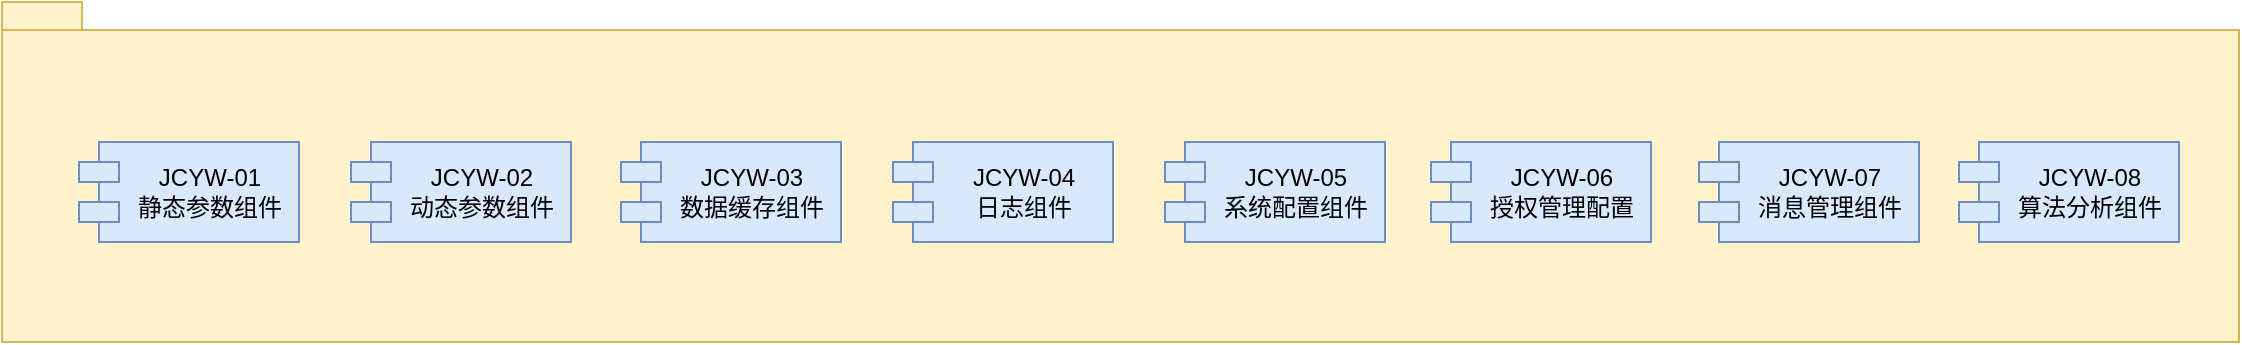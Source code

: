 <mxfile version="24.4.2" type="github">
  <diagram id="-nUlbiPWIa_YUagmwYu6" name="第 1 页">
    <mxGraphModel dx="2074" dy="1098" grid="1" gridSize="10" guides="1" tooltips="1" connect="1" arrows="1" fold="1" page="1" pageScale="1" pageWidth="1200" pageHeight="1920" math="0" shadow="0">
      <root>
        <mxCell id="0" />
        <mxCell id="1" parent="0" />
        <mxCell id="xfbAxuXr3Si1YzYXhxK_-104" value="" style="shape=folder;fontStyle=1;spacingTop=10;tabWidth=40;tabHeight=14;tabPosition=left;html=1;fontSize=18;verticalAlign=top;fillColor=#fff2cc;strokeColor=#d6b656;" parent="1" vertex="1">
          <mxGeometry x="40" y="770" width="1118.5" height="170" as="geometry" />
        </mxCell>
        <mxCell id="xfbAxuXr3Si1YzYXhxK_-76" value="JCYW-01&#xa;静态参数组件" style="shape=module;align=center;spacingLeft=20;align=center;verticalAlign=middle;whiteSpace=wrap;labelPosition=center;verticalLabelPosition=middle;fillColor=#dae8fc;strokeColor=#6c8ebf;" parent="1" vertex="1">
          <mxGeometry x="78.5" y="840" width="110" height="50" as="geometry" />
        </mxCell>
        <mxCell id="xfbAxuXr3Si1YzYXhxK_-77" value="JCYW-02&#xa;动态参数组件" style="shape=module;align=center;spacingLeft=20;align=center;verticalAlign=middle;whiteSpace=wrap;labelPosition=center;verticalLabelPosition=middle;fillColor=#dae8fc;strokeColor=#6c8ebf;" parent="1" vertex="1">
          <mxGeometry x="214.5" y="840" width="110" height="50" as="geometry" />
        </mxCell>
        <mxCell id="xfbAxuXr3Si1YzYXhxK_-78" value="JCYW-03&#xa;数据缓存组件" style="shape=module;align=center;spacingLeft=20;align=center;verticalAlign=middle;whiteSpace=wrap;labelPosition=center;verticalLabelPosition=middle;fillColor=#dae8fc;strokeColor=#6c8ebf;" parent="1" vertex="1">
          <mxGeometry x="349.5" y="840" width="110" height="50" as="geometry" />
        </mxCell>
        <mxCell id="xfbAxuXr3Si1YzYXhxK_-79" value="JCYW-04&#xa;日志组件" style="shape=module;align=center;spacingLeft=20;align=center;verticalAlign=middle;whiteSpace=wrap;labelPosition=center;verticalLabelPosition=middle;fillColor=#dae8fc;strokeColor=#6c8ebf;" parent="1" vertex="1">
          <mxGeometry x="485.5" y="840" width="110" height="50" as="geometry" />
        </mxCell>
        <mxCell id="xfbAxuXr3Si1YzYXhxK_-81" value="JCYW-05&#xa;系统配置组件" style="shape=module;align=center;spacingLeft=20;align=center;verticalAlign=middle;whiteSpace=wrap;labelPosition=center;verticalLabelPosition=middle;fillColor=#dae8fc;strokeColor=#6c8ebf;" parent="1" vertex="1">
          <mxGeometry x="621.5" y="840" width="110" height="50" as="geometry" />
        </mxCell>
        <mxCell id="2LXU_3X6bgzTIwt-wgfQ-2" value="JCYW-06&#xa;授权管理配置" style="shape=module;align=center;spacingLeft=20;align=center;verticalAlign=middle;whiteSpace=wrap;labelPosition=center;verticalLabelPosition=middle;fillColor=#dae8fc;strokeColor=#6c8ebf;" parent="1" vertex="1">
          <mxGeometry x="754.5" y="840" width="110" height="50" as="geometry" />
        </mxCell>
        <mxCell id="2LXU_3X6bgzTIwt-wgfQ-3" value="JCYW-07&#xa;消息管理组件" style="shape=module;align=center;spacingLeft=20;align=center;verticalAlign=middle;whiteSpace=wrap;labelPosition=center;verticalLabelPosition=middle;fillColor=#dae8fc;strokeColor=#6c8ebf;" parent="1" vertex="1">
          <mxGeometry x="888.5" y="840" width="110" height="50" as="geometry" />
        </mxCell>
        <mxCell id="2LXU_3X6bgzTIwt-wgfQ-4" value="JCYW-08&#xa;算法分析组件" style="shape=module;align=center;spacingLeft=20;align=center;verticalAlign=middle;whiteSpace=wrap;labelPosition=center;verticalLabelPosition=middle;fillColor=#dae8fc;strokeColor=#6c8ebf;" parent="1" vertex="1">
          <mxGeometry x="1018.5" y="840" width="110" height="50" as="geometry" />
        </mxCell>
      </root>
    </mxGraphModel>
  </diagram>
</mxfile>
